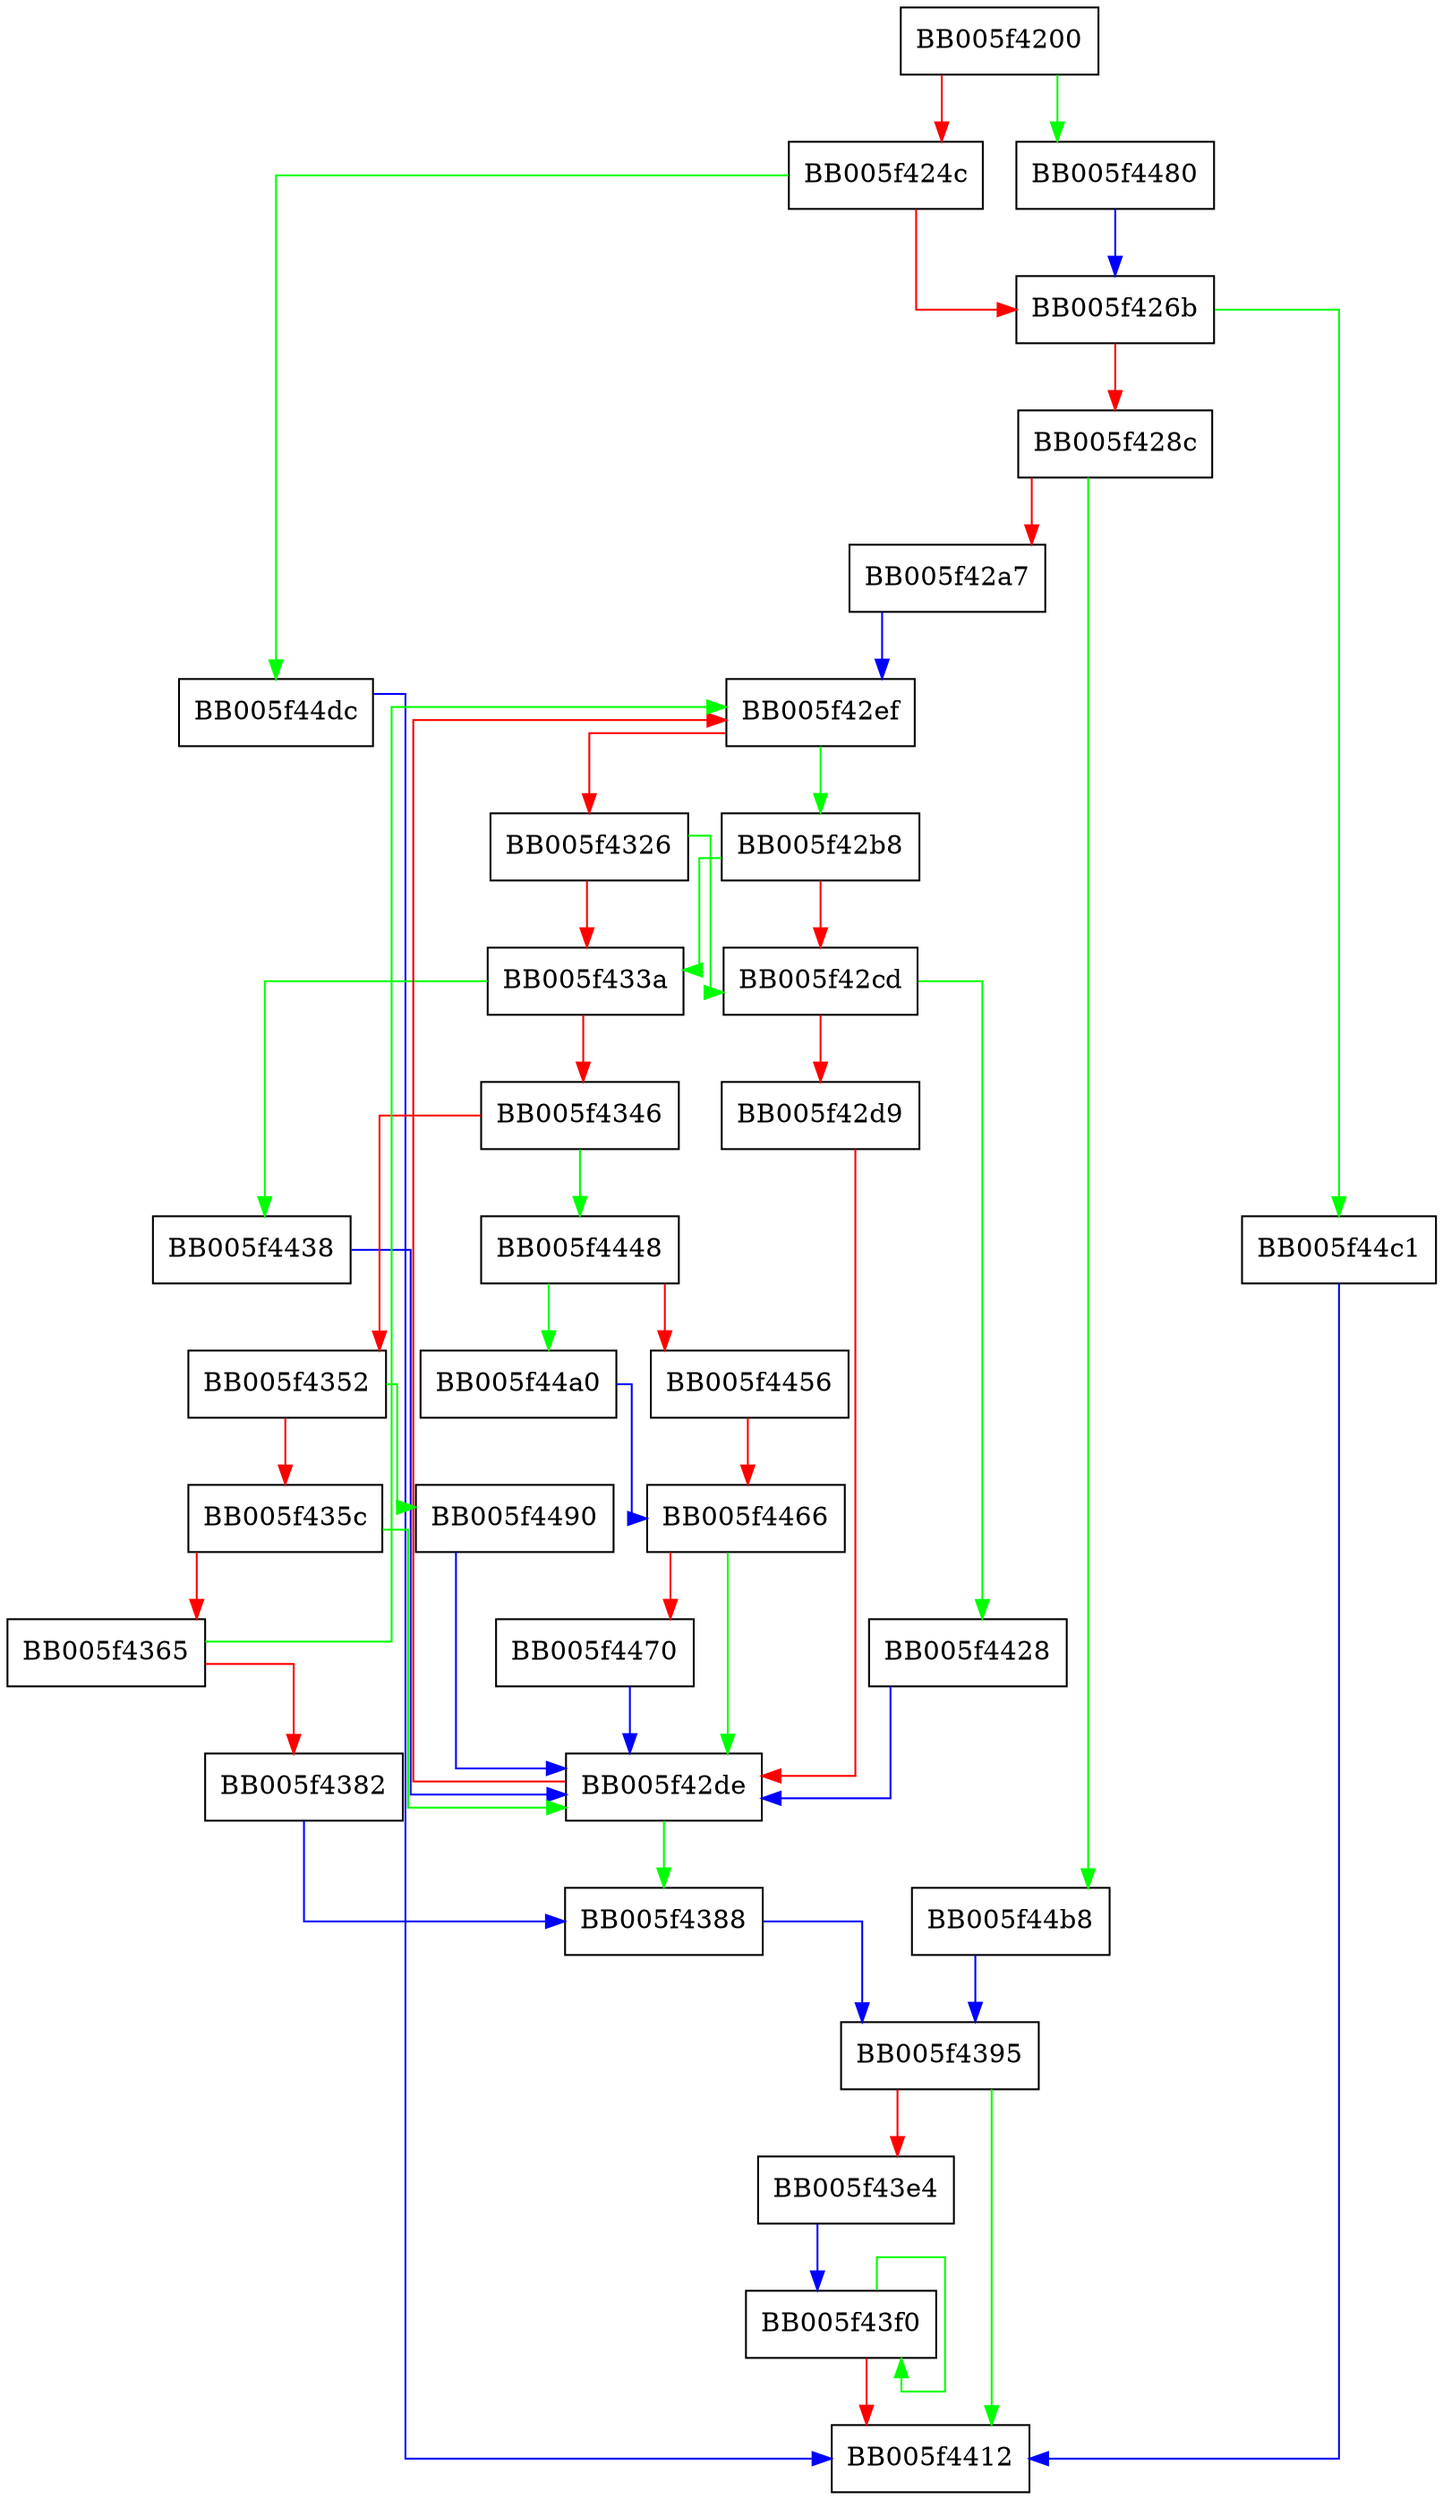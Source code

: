 digraph OSSL_PARAM_BLD_to_param {
  node [shape="box"];
  graph [splines=ortho];
  BB005f4200 -> BB005f4480 [color="green"];
  BB005f4200 -> BB005f424c [color="red"];
  BB005f424c -> BB005f44dc [color="green"];
  BB005f424c -> BB005f426b [color="red"];
  BB005f426b -> BB005f44c1 [color="green"];
  BB005f426b -> BB005f428c [color="red"];
  BB005f428c -> BB005f44b8 [color="green"];
  BB005f428c -> BB005f42a7 [color="red"];
  BB005f42a7 -> BB005f42ef [color="blue"];
  BB005f42b8 -> BB005f433a [color="green"];
  BB005f42b8 -> BB005f42cd [color="red"];
  BB005f42cd -> BB005f4428 [color="green"];
  BB005f42cd -> BB005f42d9 [color="red"];
  BB005f42d9 -> BB005f42de [color="red"];
  BB005f42de -> BB005f4388 [color="green"];
  BB005f42de -> BB005f42ef [color="red"];
  BB005f42ef -> BB005f42b8 [color="green"];
  BB005f42ef -> BB005f4326 [color="red"];
  BB005f4326 -> BB005f42cd [color="green"];
  BB005f4326 -> BB005f433a [color="red"];
  BB005f433a -> BB005f4438 [color="green"];
  BB005f433a -> BB005f4346 [color="red"];
  BB005f4346 -> BB005f4448 [color="green"];
  BB005f4346 -> BB005f4352 [color="red"];
  BB005f4352 -> BB005f4490 [color="green"];
  BB005f4352 -> BB005f435c [color="red"];
  BB005f435c -> BB005f42de [color="green"];
  BB005f435c -> BB005f4365 [color="red"];
  BB005f4365 -> BB005f42ef [color="green"];
  BB005f4365 -> BB005f4382 [color="red"];
  BB005f4382 -> BB005f4388 [color="blue"];
  BB005f4388 -> BB005f4395 [color="blue"];
  BB005f4395 -> BB005f4412 [color="green"];
  BB005f4395 -> BB005f43e4 [color="red"];
  BB005f43e4 -> BB005f43f0 [color="blue"];
  BB005f43f0 -> BB005f43f0 [color="green"];
  BB005f43f0 -> BB005f4412 [color="red"];
  BB005f4428 -> BB005f42de [color="blue"];
  BB005f4438 -> BB005f42de [color="blue"];
  BB005f4448 -> BB005f44a0 [color="green"];
  BB005f4448 -> BB005f4456 [color="red"];
  BB005f4456 -> BB005f4466 [color="red"];
  BB005f4466 -> BB005f42de [color="green"];
  BB005f4466 -> BB005f4470 [color="red"];
  BB005f4470 -> BB005f42de [color="blue"];
  BB005f4480 -> BB005f426b [color="blue"];
  BB005f4490 -> BB005f42de [color="blue"];
  BB005f44a0 -> BB005f4466 [color="blue"];
  BB005f44b8 -> BB005f4395 [color="blue"];
  BB005f44c1 -> BB005f4412 [color="blue"];
  BB005f44dc -> BB005f4412 [color="blue"];
}
